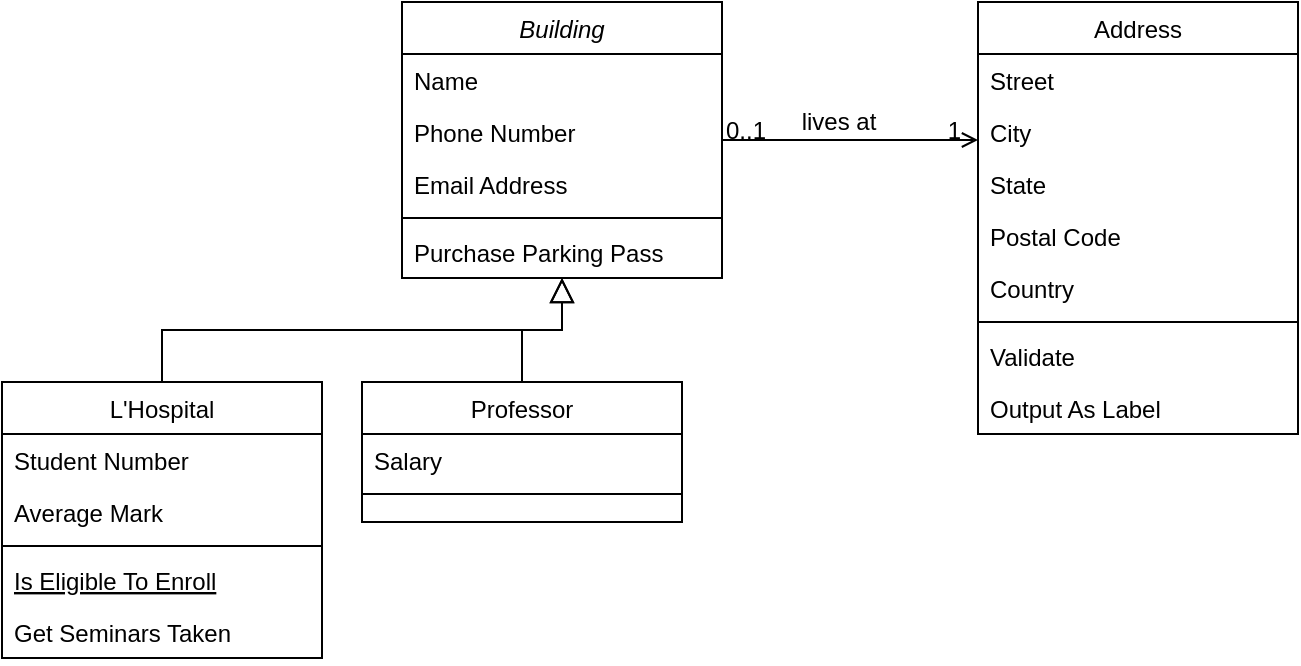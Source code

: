 <mxfile version="21.0.6" type="device" pages="2"><diagram id="C5RBs43oDa-KdzZeNtuy" name="Page-1"><mxGraphModel dx="1050" dy="541" grid="1" gridSize="10" guides="1" tooltips="1" connect="1" arrows="1" fold="1" page="1" pageScale="1" pageWidth="827" pageHeight="1169" math="0" shadow="0"><root><mxCell id="WIyWlLk6GJQsqaUBKTNV-0"/><mxCell id="WIyWlLk6GJQsqaUBKTNV-1" parent="WIyWlLk6GJQsqaUBKTNV-0"/><mxCell id="zkfFHV4jXpPFQw0GAbJ--0" value="Building" style="swimlane;fontStyle=2;align=center;verticalAlign=top;childLayout=stackLayout;horizontal=1;startSize=26;horizontalStack=0;resizeParent=1;resizeLast=0;collapsible=1;marginBottom=0;rounded=0;shadow=0;strokeWidth=1;" parent="WIyWlLk6GJQsqaUBKTNV-1" vertex="1"><mxGeometry x="220" y="120" width="160" height="138" as="geometry"><mxRectangle x="230" y="140" width="160" height="26" as="alternateBounds"/></mxGeometry></mxCell><mxCell id="zkfFHV4jXpPFQw0GAbJ--1" value="Name" style="text;align=left;verticalAlign=top;spacingLeft=4;spacingRight=4;overflow=hidden;rotatable=0;points=[[0,0.5],[1,0.5]];portConstraint=eastwest;" parent="zkfFHV4jXpPFQw0GAbJ--0" vertex="1"><mxGeometry y="26" width="160" height="26" as="geometry"/></mxCell><mxCell id="zkfFHV4jXpPFQw0GAbJ--2" value="Phone Number" style="text;align=left;verticalAlign=top;spacingLeft=4;spacingRight=4;overflow=hidden;rotatable=0;points=[[0,0.5],[1,0.5]];portConstraint=eastwest;rounded=0;shadow=0;html=0;" parent="zkfFHV4jXpPFQw0GAbJ--0" vertex="1"><mxGeometry y="52" width="160" height="26" as="geometry"/></mxCell><mxCell id="zkfFHV4jXpPFQw0GAbJ--3" value="Email Address" style="text;align=left;verticalAlign=top;spacingLeft=4;spacingRight=4;overflow=hidden;rotatable=0;points=[[0,0.5],[1,0.5]];portConstraint=eastwest;rounded=0;shadow=0;html=0;" parent="zkfFHV4jXpPFQw0GAbJ--0" vertex="1"><mxGeometry y="78" width="160" height="26" as="geometry"/></mxCell><mxCell id="zkfFHV4jXpPFQw0GAbJ--4" value="" style="line;html=1;strokeWidth=1;align=left;verticalAlign=middle;spacingTop=-1;spacingLeft=3;spacingRight=3;rotatable=0;labelPosition=right;points=[];portConstraint=eastwest;" parent="zkfFHV4jXpPFQw0GAbJ--0" vertex="1"><mxGeometry y="104" width="160" height="8" as="geometry"/></mxCell><mxCell id="zkfFHV4jXpPFQw0GAbJ--5" value="Purchase Parking Pass" style="text;align=left;verticalAlign=top;spacingLeft=4;spacingRight=4;overflow=hidden;rotatable=0;points=[[0,0.5],[1,0.5]];portConstraint=eastwest;" parent="zkfFHV4jXpPFQw0GAbJ--0" vertex="1"><mxGeometry y="112" width="160" height="26" as="geometry"/></mxCell><mxCell id="zkfFHV4jXpPFQw0GAbJ--6" value="L'Hospital" style="swimlane;fontStyle=0;align=center;verticalAlign=top;childLayout=stackLayout;horizontal=1;startSize=26;horizontalStack=0;resizeParent=1;resizeLast=0;collapsible=1;marginBottom=0;rounded=0;shadow=0;strokeWidth=1;" parent="WIyWlLk6GJQsqaUBKTNV-1" vertex="1"><mxGeometry x="20" y="310" width="160" height="138" as="geometry"><mxRectangle x="130" y="380" width="160" height="26" as="alternateBounds"/></mxGeometry></mxCell><mxCell id="zkfFHV4jXpPFQw0GAbJ--7" value="Student Number" style="text;align=left;verticalAlign=top;spacingLeft=4;spacingRight=4;overflow=hidden;rotatable=0;points=[[0,0.5],[1,0.5]];portConstraint=eastwest;" parent="zkfFHV4jXpPFQw0GAbJ--6" vertex="1"><mxGeometry y="26" width="160" height="26" as="geometry"/></mxCell><mxCell id="zkfFHV4jXpPFQw0GAbJ--8" value="Average Mark" style="text;align=left;verticalAlign=top;spacingLeft=4;spacingRight=4;overflow=hidden;rotatable=0;points=[[0,0.5],[1,0.5]];portConstraint=eastwest;rounded=0;shadow=0;html=0;" parent="zkfFHV4jXpPFQw0GAbJ--6" vertex="1"><mxGeometry y="52" width="160" height="26" as="geometry"/></mxCell><mxCell id="zkfFHV4jXpPFQw0GAbJ--9" value="" style="line;html=1;strokeWidth=1;align=left;verticalAlign=middle;spacingTop=-1;spacingLeft=3;spacingRight=3;rotatable=0;labelPosition=right;points=[];portConstraint=eastwest;" parent="zkfFHV4jXpPFQw0GAbJ--6" vertex="1"><mxGeometry y="78" width="160" height="8" as="geometry"/></mxCell><mxCell id="zkfFHV4jXpPFQw0GAbJ--10" value="Is Eligible To Enroll" style="text;align=left;verticalAlign=top;spacingLeft=4;spacingRight=4;overflow=hidden;rotatable=0;points=[[0,0.5],[1,0.5]];portConstraint=eastwest;fontStyle=4" parent="zkfFHV4jXpPFQw0GAbJ--6" vertex="1"><mxGeometry y="86" width="160" height="26" as="geometry"/></mxCell><mxCell id="zkfFHV4jXpPFQw0GAbJ--11" value="Get Seminars Taken" style="text;align=left;verticalAlign=top;spacingLeft=4;spacingRight=4;overflow=hidden;rotatable=0;points=[[0,0.5],[1,0.5]];portConstraint=eastwest;" parent="zkfFHV4jXpPFQw0GAbJ--6" vertex="1"><mxGeometry y="112" width="160" height="26" as="geometry"/></mxCell><mxCell id="zkfFHV4jXpPFQw0GAbJ--12" value="" style="endArrow=block;endSize=10;endFill=0;shadow=0;strokeWidth=1;rounded=0;edgeStyle=elbowEdgeStyle;elbow=vertical;" parent="WIyWlLk6GJQsqaUBKTNV-1" source="zkfFHV4jXpPFQw0GAbJ--6" target="zkfFHV4jXpPFQw0GAbJ--0" edge="1"><mxGeometry width="160" relative="1" as="geometry"><mxPoint x="200" y="203" as="sourcePoint"/><mxPoint x="200" y="203" as="targetPoint"/></mxGeometry></mxCell><mxCell id="zkfFHV4jXpPFQw0GAbJ--13" value="Professor" style="swimlane;fontStyle=0;align=center;verticalAlign=top;childLayout=stackLayout;horizontal=1;startSize=26;horizontalStack=0;resizeParent=1;resizeLast=0;collapsible=1;marginBottom=0;rounded=0;shadow=0;strokeWidth=1;" parent="WIyWlLk6GJQsqaUBKTNV-1" vertex="1"><mxGeometry x="200" y="310" width="160" height="70" as="geometry"><mxRectangle x="340" y="380" width="170" height="26" as="alternateBounds"/></mxGeometry></mxCell><mxCell id="zkfFHV4jXpPFQw0GAbJ--14" value="Salary" style="text;align=left;verticalAlign=top;spacingLeft=4;spacingRight=4;overflow=hidden;rotatable=0;points=[[0,0.5],[1,0.5]];portConstraint=eastwest;" parent="zkfFHV4jXpPFQw0GAbJ--13" vertex="1"><mxGeometry y="26" width="160" height="26" as="geometry"/></mxCell><mxCell id="zkfFHV4jXpPFQw0GAbJ--15" value="" style="line;html=1;strokeWidth=1;align=left;verticalAlign=middle;spacingTop=-1;spacingLeft=3;spacingRight=3;rotatable=0;labelPosition=right;points=[];portConstraint=eastwest;" parent="zkfFHV4jXpPFQw0GAbJ--13" vertex="1"><mxGeometry y="52" width="160" height="8" as="geometry"/></mxCell><mxCell id="zkfFHV4jXpPFQw0GAbJ--16" value="" style="endArrow=block;endSize=10;endFill=0;shadow=0;strokeWidth=1;rounded=0;edgeStyle=elbowEdgeStyle;elbow=vertical;" parent="WIyWlLk6GJQsqaUBKTNV-1" source="zkfFHV4jXpPFQw0GAbJ--13" target="zkfFHV4jXpPFQw0GAbJ--0" edge="1"><mxGeometry width="160" relative="1" as="geometry"><mxPoint x="210" y="373" as="sourcePoint"/><mxPoint x="310" y="271" as="targetPoint"/></mxGeometry></mxCell><mxCell id="zkfFHV4jXpPFQw0GAbJ--17" value="Address" style="swimlane;fontStyle=0;align=center;verticalAlign=top;childLayout=stackLayout;horizontal=1;startSize=26;horizontalStack=0;resizeParent=1;resizeLast=0;collapsible=1;marginBottom=0;rounded=0;shadow=0;strokeWidth=1;" parent="WIyWlLk6GJQsqaUBKTNV-1" vertex="1"><mxGeometry x="508" y="120" width="160" height="216" as="geometry"><mxRectangle x="550" y="140" width="160" height="26" as="alternateBounds"/></mxGeometry></mxCell><mxCell id="zkfFHV4jXpPFQw0GAbJ--18" value="Street" style="text;align=left;verticalAlign=top;spacingLeft=4;spacingRight=4;overflow=hidden;rotatable=0;points=[[0,0.5],[1,0.5]];portConstraint=eastwest;" parent="zkfFHV4jXpPFQw0GAbJ--17" vertex="1"><mxGeometry y="26" width="160" height="26" as="geometry"/></mxCell><mxCell id="zkfFHV4jXpPFQw0GAbJ--19" value="City" style="text;align=left;verticalAlign=top;spacingLeft=4;spacingRight=4;overflow=hidden;rotatable=0;points=[[0,0.5],[1,0.5]];portConstraint=eastwest;rounded=0;shadow=0;html=0;" parent="zkfFHV4jXpPFQw0GAbJ--17" vertex="1"><mxGeometry y="52" width="160" height="26" as="geometry"/></mxCell><mxCell id="zkfFHV4jXpPFQw0GAbJ--20" value="State" style="text;align=left;verticalAlign=top;spacingLeft=4;spacingRight=4;overflow=hidden;rotatable=0;points=[[0,0.5],[1,0.5]];portConstraint=eastwest;rounded=0;shadow=0;html=0;" parent="zkfFHV4jXpPFQw0GAbJ--17" vertex="1"><mxGeometry y="78" width="160" height="26" as="geometry"/></mxCell><mxCell id="zkfFHV4jXpPFQw0GAbJ--21" value="Postal Code" style="text;align=left;verticalAlign=top;spacingLeft=4;spacingRight=4;overflow=hidden;rotatable=0;points=[[0,0.5],[1,0.5]];portConstraint=eastwest;rounded=0;shadow=0;html=0;" parent="zkfFHV4jXpPFQw0GAbJ--17" vertex="1"><mxGeometry y="104" width="160" height="26" as="geometry"/></mxCell><mxCell id="zkfFHV4jXpPFQw0GAbJ--22" value="Country" style="text;align=left;verticalAlign=top;spacingLeft=4;spacingRight=4;overflow=hidden;rotatable=0;points=[[0,0.5],[1,0.5]];portConstraint=eastwest;rounded=0;shadow=0;html=0;" parent="zkfFHV4jXpPFQw0GAbJ--17" vertex="1"><mxGeometry y="130" width="160" height="26" as="geometry"/></mxCell><mxCell id="zkfFHV4jXpPFQw0GAbJ--23" value="" style="line;html=1;strokeWidth=1;align=left;verticalAlign=middle;spacingTop=-1;spacingLeft=3;spacingRight=3;rotatable=0;labelPosition=right;points=[];portConstraint=eastwest;" parent="zkfFHV4jXpPFQw0GAbJ--17" vertex="1"><mxGeometry y="156" width="160" height="8" as="geometry"/></mxCell><mxCell id="zkfFHV4jXpPFQw0GAbJ--24" value="Validate" style="text;align=left;verticalAlign=top;spacingLeft=4;spacingRight=4;overflow=hidden;rotatable=0;points=[[0,0.5],[1,0.5]];portConstraint=eastwest;" parent="zkfFHV4jXpPFQw0GAbJ--17" vertex="1"><mxGeometry y="164" width="160" height="26" as="geometry"/></mxCell><mxCell id="zkfFHV4jXpPFQw0GAbJ--25" value="Output As Label" style="text;align=left;verticalAlign=top;spacingLeft=4;spacingRight=4;overflow=hidden;rotatable=0;points=[[0,0.5],[1,0.5]];portConstraint=eastwest;" parent="zkfFHV4jXpPFQw0GAbJ--17" vertex="1"><mxGeometry y="190" width="160" height="26" as="geometry"/></mxCell><mxCell id="zkfFHV4jXpPFQw0GAbJ--26" value="" style="endArrow=open;shadow=0;strokeWidth=1;rounded=0;endFill=1;edgeStyle=elbowEdgeStyle;elbow=vertical;" parent="WIyWlLk6GJQsqaUBKTNV-1" source="zkfFHV4jXpPFQw0GAbJ--0" target="zkfFHV4jXpPFQw0GAbJ--17" edge="1"><mxGeometry x="0.5" y="41" relative="1" as="geometry"><mxPoint x="380" y="192" as="sourcePoint"/><mxPoint x="540" y="192" as="targetPoint"/><mxPoint x="-40" y="32" as="offset"/></mxGeometry></mxCell><mxCell id="zkfFHV4jXpPFQw0GAbJ--27" value="0..1" style="resizable=0;align=left;verticalAlign=bottom;labelBackgroundColor=none;fontSize=12;" parent="zkfFHV4jXpPFQw0GAbJ--26" connectable="0" vertex="1"><mxGeometry x="-1" relative="1" as="geometry"><mxPoint y="4" as="offset"/></mxGeometry></mxCell><mxCell id="zkfFHV4jXpPFQw0GAbJ--28" value="1" style="resizable=0;align=right;verticalAlign=bottom;labelBackgroundColor=none;fontSize=12;" parent="zkfFHV4jXpPFQw0GAbJ--26" connectable="0" vertex="1"><mxGeometry x="1" relative="1" as="geometry"><mxPoint x="-7" y="4" as="offset"/></mxGeometry></mxCell><mxCell id="zkfFHV4jXpPFQw0GAbJ--29" value="lives at" style="text;html=1;resizable=0;points=[];;align=center;verticalAlign=middle;labelBackgroundColor=none;rounded=0;shadow=0;strokeWidth=1;fontSize=12;" parent="zkfFHV4jXpPFQw0GAbJ--26" vertex="1" connectable="0"><mxGeometry x="0.5" y="49" relative="1" as="geometry"><mxPoint x="-38" y="40" as="offset"/></mxGeometry></mxCell></root></mxGraphModel></diagram><diagram id="fss9pFxWL22qBwUUgRN3" name="Page-2"><mxGraphModel dx="1748" dy="1152" grid="1" gridSize="10" guides="1" tooltips="1" connect="1" arrows="1" fold="1" page="1" pageScale="1" pageWidth="827" pageHeight="1169" math="0" shadow="0"><root><mxCell id="0"/><mxCell id="1" parent="0"/><mxCell id="h9r_pUe-tLu1T0fqSHc3-11" style="edgeStyle=orthogonalEdgeStyle;rounded=0;orthogonalLoop=1;jettySize=auto;html=1;" parent="1" source="-L7mqNk4FeRtNYa2Rmyk-1" target="h9r_pUe-tLu1T0fqSHc3-12" edge="1"><mxGeometry relative="1" as="geometry"><mxPoint x="672" y="150" as="targetPoint"/></mxGeometry></mxCell><mxCell id="-L7mqNk4FeRtNYa2Rmyk-1" value="$Game_name Persistance" style="swimlane;fontStyle=0;childLayout=stackLayout;horizontal=1;startSize=30;horizontalStack=0;resizeParent=1;resizeParentMax=0;resizeLast=0;collapsible=1;marginBottom=0;whiteSpace=wrap;html=1;" parent="1" vertex="1"><mxGeometry x="517" y="15" width="310" height="90" as="geometry"/></mxCell><mxCell id="-L7mqNk4FeRtNYa2Rmyk-2" value="+loadGameState(file_path) :&amp;nbsp; List&amp;lt;GameObject&amp;gt;" style="text;strokeColor=none;fillColor=none;align=left;verticalAlign=middle;spacingLeft=4;spacingRight=4;overflow=hidden;points=[[0,0.5],[1,0.5]];portConstraint=eastwest;rotatable=0;whiteSpace=wrap;html=1;" parent="-L7mqNk4FeRtNYa2Rmyk-1" vertex="1"><mxGeometry y="30" width="310" height="30" as="geometry"/></mxCell><mxCell id="-L7mqNk4FeRtNYa2Rmyk-3" value="+saveGameState(file_path, List&amp;lt;GameObject&amp;gt;) : bool&amp;nbsp;" style="text;strokeColor=none;fillColor=none;align=left;verticalAlign=middle;spacingLeft=4;spacingRight=4;overflow=hidden;points=[[0,0.5],[1,0.5]];portConstraint=eastwest;rotatable=0;whiteSpace=wrap;html=1;" parent="-L7mqNk4FeRtNYa2Rmyk-1" vertex="1"><mxGeometry y="60" width="310" height="30" as="geometry"/></mxCell><mxCell id="h9r_pUe-tLu1T0fqSHc3-5" style="edgeStyle=orthogonalEdgeStyle;rounded=0;orthogonalLoop=1;jettySize=auto;html=1;entryX=0;entryY=0.5;entryDx=0;entryDy=0;" parent="1" source="h9r_pUe-tLu1T0fqSHc3-1" target="-L7mqNk4FeRtNYa2Rmyk-2" edge="1"><mxGeometry relative="1" as="geometry"/></mxCell><mxCell id="h9r_pUe-tLu1T0fqSHc3-1" value="model" style="swimlane;fontStyle=0;childLayout=stackLayout;horizontal=1;startSize=30;horizontalStack=0;resizeParent=1;resizeParentMax=0;resizeLast=0;collapsible=1;marginBottom=0;whiteSpace=wrap;html=1;" parent="1" vertex="1"><mxGeometry x="270" width="180" height="390" as="geometry"/></mxCell><mxCell id="h9r_pUe-tLu1T0fqSHc3-2" value="-Update()" style="text;strokeColor=none;fillColor=none;align=left;verticalAlign=middle;spacingLeft=4;spacingRight=4;overflow=hidden;points=[[0,0.5],[1,0.5]];portConstraint=eastwest;rotatable=0;whiteSpace=wrap;html=1;" parent="h9r_pUe-tLu1T0fqSHc3-1" vertex="1"><mxGeometry y="30" width="180" height="30" as="geometry"/></mxCell><mxCell id="h9r_pUe-tLu1T0fqSHc3-3" value="+Save()" style="text;strokeColor=none;fillColor=none;align=left;verticalAlign=middle;spacingLeft=4;spacingRight=4;overflow=hidden;points=[[0,0.5],[1,0.5]];portConstraint=eastwest;rotatable=0;whiteSpace=wrap;html=1;" parent="h9r_pUe-tLu1T0fqSHc3-1" vertex="1"><mxGeometry y="60" width="180" height="30" as="geometry"/></mxCell><mxCell id="h9r_pUe-tLu1T0fqSHc3-4" value="+Load()" style="text;strokeColor=none;fillColor=none;align=left;verticalAlign=middle;spacingLeft=4;spacingRight=4;overflow=hidden;points=[[0,0.5],[1,0.5]];portConstraint=eastwest;rotatable=0;whiteSpace=wrap;html=1;" parent="h9r_pUe-tLu1T0fqSHc3-1" vertex="1"><mxGeometry y="90" width="180" height="30" as="geometry"/></mxCell><mxCell id="5aPqKkNDORmcp1IuFp-V-2" value="+NewGame()" style="text;align=left;verticalAlign=middle;spacingLeft=4;spacingRight=4;overflow=hidden;points=[[0,0.5],[1,0.5]];portConstraint=eastwest;rotatable=0;whiteSpace=wrap;html=1;" vertex="1" parent="h9r_pUe-tLu1T0fqSHc3-1"><mxGeometry y="120" width="180" height="30" as="geometry"/></mxCell><mxCell id="5aPqKkNDORmcp1IuFp-V-3" value="+checkInfrastructure()" style="text;align=left;verticalAlign=middle;spacingLeft=4;spacingRight=4;overflow=hidden;points=[[0,0.5],[1,0.5]];portConstraint=eastwest;rotatable=0;whiteSpace=wrap;html=1;" vertex="1" parent="h9r_pUe-tLu1T0fqSHc3-1"><mxGeometry y="150" width="180" height="30" as="geometry"/></mxCell><mxCell id="5aPqKkNDORmcp1IuFp-V-4" value="+Build(enum)" style="text;align=left;verticalAlign=middle;spacingLeft=4;spacingRight=4;overflow=hidden;points=[[0,0.5],[1,0.5]];portConstraint=eastwest;rotatable=0;whiteSpace=wrap;html=1;" vertex="1" parent="h9r_pUe-tLu1T0fqSHc3-1"><mxGeometry y="180" width="180" height="30" as="geometry"/></mxCell><mxCell id="5aPqKkNDORmcp1IuFp-V-5" value="+causeCatastrophy()" style="text;align=left;verticalAlign=middle;spacingLeft=4;spacingRight=4;overflow=hidden;points=[[0,0.5],[1,0.5]];portConstraint=eastwest;rotatable=0;whiteSpace=wrap;html=1;" vertex="1" parent="h9r_pUe-tLu1T0fqSHc3-1"><mxGeometry y="210" width="180" height="30" as="geometry"/></mxCell><mxCell id="5aPqKkNDORmcp1IuFp-V-6" value="+manipulateTime(enum)" style="text;align=left;verticalAlign=middle;spacingLeft=4;spacingRight=4;overflow=hidden;points=[[0,0.5],[1,0.5]];portConstraint=eastwest;rotatable=0;whiteSpace=wrap;html=1;" vertex="1" parent="h9r_pUe-tLu1T0fqSHc3-1"><mxGeometry y="240" width="180" height="30" as="geometry"/></mxCell><mxCell id="5aPqKkNDORmcp1IuFp-V-7" value="+Demolition(x,y)" style="text;align=left;verticalAlign=middle;spacingLeft=4;spacingRight=4;overflow=hidden;points=[[0,0.5],[1,0.5]];portConstraint=eastwest;rotatable=0;whiteSpace=wrap;html=1;" vertex="1" parent="h9r_pUe-tLu1T0fqSHc3-1"><mxGeometry y="270" width="180" height="30" as="geometry"/></mxCell><mxCell id="5aPqKkNDORmcp1IuFp-V-9" value="+sendFireDepartment(Field)" style="text;strokeColor=none;fillColor=none;align=left;verticalAlign=middle;spacingLeft=4;spacingRight=4;overflow=hidden;points=[[0,0.5],[1,0.5]];portConstraint=eastwest;rotatable=0;whiteSpace=wrap;html=1;" vertex="1" parent="h9r_pUe-tLu1T0fqSHc3-1"><mxGeometry y="300" width="180" height="30" as="geometry"/></mxCell><mxCell id="5aPqKkNDORmcp1IuFp-V-13" value="+onClick(x,y)" style="text;strokeColor=none;fillColor=none;align=left;verticalAlign=middle;spacingLeft=4;spacingRight=4;overflow=hidden;points=[[0,0.5],[1,0.5]];portConstraint=eastwest;rotatable=0;whiteSpace=wrap;html=1;" vertex="1" parent="h9r_pUe-tLu1T0fqSHc3-1"><mxGeometry y="330" width="180" height="30" as="geometry"/></mxCell><mxCell id="5aPqKkNDORmcp1IuFp-V-42" value="+Fields&amp;lt;GameObject&amp;gt;" style="text;strokeColor=none;fillColor=none;align=left;verticalAlign=middle;spacingLeft=4;spacingRight=4;overflow=hidden;points=[[0,0.5],[1,0.5]];portConstraint=eastwest;rotatable=0;whiteSpace=wrap;html=1;" vertex="1" parent="h9r_pUe-tLu1T0fqSHc3-1"><mxGeometry y="360" width="180" height="30" as="geometry"/></mxCell><mxCell id="h9r_pUe-tLu1T0fqSHc3-10" style="edgeStyle=orthogonalEdgeStyle;rounded=0;orthogonalLoop=1;jettySize=auto;html=1;entryX=0;entryY=0.013;entryDx=0;entryDy=0;entryPerimeter=0;" parent="1" source="h9r_pUe-tLu1T0fqSHc3-6" target="h9r_pUe-tLu1T0fqSHc3-3" edge="1"><mxGeometry relative="1" as="geometry"><Array as="points"><mxPoint x="240" y="60"/><mxPoint x="240" y="60"/></Array></mxGeometry></mxCell><mxCell id="h9r_pUe-tLu1T0fqSHc3-6" value="view" style="swimlane;fontStyle=0;childLayout=stackLayout;horizontal=1;startSize=30;horizontalStack=0;resizeParent=1;resizeParentMax=0;resizeLast=0;collapsible=1;marginBottom=0;whiteSpace=wrap;html=1;" parent="1" vertex="1"><mxGeometry width="140" height="90" as="geometry"/></mxCell><mxCell id="h9r_pUe-tLu1T0fqSHc3-7" value="+render()" style="text;strokeColor=none;fillColor=none;align=left;verticalAlign=middle;spacingLeft=4;spacingRight=4;overflow=hidden;points=[[0,0.5],[1,0.5]];portConstraint=eastwest;rotatable=0;whiteSpace=wrap;html=1;" parent="h9r_pUe-tLu1T0fqSHc3-6" vertex="1"><mxGeometry y="30" width="140" height="30" as="geometry"/></mxCell><mxCell id="h9r_pUe-tLu1T0fqSHc3-8" value="+gameLoop()" style="text;strokeColor=none;fillColor=none;align=left;verticalAlign=middle;spacingLeft=4;spacingRight=4;overflow=hidden;points=[[0,0.5],[1,0.5]];portConstraint=eastwest;rotatable=0;whiteSpace=wrap;html=1;" parent="h9r_pUe-tLu1T0fqSHc3-6" vertex="1"><mxGeometry y="60" width="140" height="30" as="geometry"/></mxCell><mxCell id="h9r_pUe-tLu1T0fqSHc3-12" value="GameObject" style="swimlane;fontStyle=0;childLayout=stackLayout;horizontal=1;startSize=30;horizontalStack=0;resizeParent=1;resizeParentMax=0;resizeLast=0;collapsible=1;marginBottom=0;whiteSpace=wrap;html=1;" parent="1" vertex="1"><mxGeometry x="602" y="160" width="140" height="60" as="geometry"><mxRectangle x="602" y="160" width="110" height="30" as="alternateBounds"/></mxGeometry></mxCell><mxCell id="h9r_pUe-tLu1T0fqSHc3-13" value="+ toString():String" style="text;strokeColor=none;fillColor=none;align=left;verticalAlign=middle;spacingLeft=4;spacingRight=4;overflow=hidden;points=[[0,0.5],[1,0.5]];portConstraint=eastwest;rotatable=0;whiteSpace=wrap;html=1;" parent="h9r_pUe-tLu1T0fqSHc3-12" vertex="1"><mxGeometry y="30" width="140" height="30" as="geometry"/></mxCell><mxCell id="h9r_pUe-tLu1T0fqSHc3-16" value="&lt;i&gt;&amp;lt;&amp;lt;imports&amp;gt;&amp;gt;&lt;/i&gt;" style="text;html=1;strokeColor=none;fillColor=none;align=center;verticalAlign=middle;whiteSpace=wrap;rounded=0;" parent="1" vertex="1"><mxGeometry x="450" y="30" width="60" height="30" as="geometry"/></mxCell><mxCell id="h9r_pUe-tLu1T0fqSHc3-17" value="&lt;i&gt;&amp;lt;&amp;lt;imports&amp;gt;&amp;gt;&lt;/i&gt;" style="text;html=1;strokeColor=none;fillColor=none;align=center;verticalAlign=middle;whiteSpace=wrap;rounded=0;" parent="1" vertex="1"><mxGeometry x="170" y="30" width="60" height="30" as="geometry"/></mxCell><mxCell id="5aPqKkNDORmcp1IuFp-V-50" style="edgeStyle=orthogonalEdgeStyle;rounded=0;orthogonalLoop=1;jettySize=auto;html=1;" edge="1" parent="1" source="h9r_pUe-tLu1T0fqSHc3-19" target="5aPqKkNDORmcp1IuFp-V-51"><mxGeometry relative="1" as="geometry"><mxPoint x="610" y="450.0" as="targetPoint"/></mxGeometry></mxCell><mxCell id="5aPqKkNDORmcp1IuFp-V-96" style="edgeStyle=orthogonalEdgeStyle;rounded=0;orthogonalLoop=1;jettySize=auto;html=1;" edge="1" parent="1" source="h9r_pUe-tLu1T0fqSHc3-19" target="5aPqKkNDORmcp1IuFp-V-97"><mxGeometry relative="1" as="geometry"><mxPoint x="320" y="440" as="targetPoint"/><Array as="points"><mxPoint x="480" y="315"/><mxPoint x="480" y="440"/></Array></mxGeometry></mxCell><mxCell id="h9r_pUe-tLu1T0fqSHc3-19" value="Fields" style="swimlane;fontStyle=0;childLayout=stackLayout;horizontal=1;startSize=30;horizontalStack=0;resizeParent=1;resizeParentMax=0;resizeLast=0;collapsible=1;marginBottom=0;whiteSpace=wrap;html=1;" parent="1" vertex="1"><mxGeometry x="540" y="240" width="140" height="150" as="geometry"><mxRectangle x="590" y="240" width="70" height="30" as="alternateBounds"/></mxGeometry></mxCell><mxCell id="h9r_pUe-tLu1T0fqSHc3-20" value="+id" style="text;strokeColor=none;fillColor=none;align=left;verticalAlign=middle;spacingLeft=4;spacingRight=4;overflow=hidden;points=[[0,0.5],[1,0.5]];portConstraint=eastwest;rotatable=0;whiteSpace=wrap;html=1;" parent="h9r_pUe-tLu1T0fqSHc3-19" vertex="1"><mxGeometry y="30" width="140" height="30" as="geometry"/></mxCell><mxCell id="h9r_pUe-tLu1T0fqSHc3-21" value="+location" style="text;strokeColor=none;fillColor=none;align=left;verticalAlign=middle;spacingLeft=4;spacingRight=4;overflow=hidden;points=[[0,0.5],[1,0.5]];portConstraint=eastwest;rotatable=0;whiteSpace=wrap;html=1;" parent="h9r_pUe-tLu1T0fqSHc3-19" vertex="1"><mxGeometry y="60" width="140" height="30" as="geometry"/></mxCell><mxCell id="h9r_pUe-tLu1T0fqSHc3-22" value="+size" style="text;strokeColor=none;fillColor=none;align=left;verticalAlign=middle;spacingLeft=4;spacingRight=4;overflow=hidden;points=[[0,0.5],[1,0.5]];portConstraint=eastwest;rotatable=0;whiteSpace=wrap;html=1;" parent="h9r_pUe-tLu1T0fqSHc3-19" vertex="1"><mxGeometry y="90" width="140" height="30" as="geometry"/></mxCell><mxCell id="5aPqKkNDORmcp1IuFp-V-1" value="+toString():String" style="text;strokeColor=none;fillColor=none;align=left;verticalAlign=middle;spacingLeft=4;spacingRight=4;overflow=hidden;points=[[0,0.5],[1,0.5]];portConstraint=eastwest;rotatable=0;whiteSpace=wrap;html=1;" vertex="1" parent="h9r_pUe-tLu1T0fqSHc3-19"><mxGeometry y="120" width="140" height="30" as="geometry"/></mxCell><mxCell id="h9r_pUe-tLu1T0fqSHc3-24" value="Stat" style="swimlane;fontStyle=0;childLayout=stackLayout;horizontal=1;startSize=30;horizontalStack=0;resizeParent=1;resizeParentMax=0;resizeLast=0;collapsible=1;marginBottom=0;whiteSpace=wrap;html=1;" parent="1" vertex="1"><mxGeometry x="687" y="270.0" width="140" height="120" as="geometry"><mxRectangle x="742" y="260.0" width="60" height="30" as="alternateBounds"/></mxGeometry></mxCell><mxCell id="h9r_pUe-tLu1T0fqSHc3-25" value="+date" style="text;strokeColor=none;fillColor=none;align=left;verticalAlign=middle;spacingLeft=4;spacingRight=4;overflow=hidden;points=[[0,0.5],[1,0.5]];portConstraint=eastwest;rotatable=0;whiteSpace=wrap;html=1;" parent="h9r_pUe-tLu1T0fqSHc3-24" vertex="1"><mxGeometry y="30" width="140" height="30" as="geometry"/></mxCell><mxCell id="h9r_pUe-tLu1T0fqSHc3-26" value="+finantial_state" style="text;strokeColor=none;fillColor=none;align=left;verticalAlign=middle;spacingLeft=4;spacingRight=4;overflow=hidden;points=[[0,0.5],[1,0.5]];portConstraint=eastwest;rotatable=0;whiteSpace=wrap;html=1;" parent="h9r_pUe-tLu1T0fqSHc3-24" vertex="1"><mxGeometry y="60" width="140" height="30" as="geometry"/></mxCell><mxCell id="h9r_pUe-tLu1T0fqSHc3-27" value="+toString():String" style="text;strokeColor=none;fillColor=none;align=left;verticalAlign=middle;spacingLeft=4;spacingRight=4;overflow=hidden;points=[[0,0.5],[1,0.5]];portConstraint=eastwest;rotatable=0;whiteSpace=wrap;html=1;" parent="h9r_pUe-tLu1T0fqSHc3-24" vertex="1"><mxGeometry y="90" width="140" height="30" as="geometry"/></mxCell><mxCell id="h9r_pUe-tLu1T0fqSHc3-23" style="edgeStyle=orthogonalEdgeStyle;rounded=0;orthogonalLoop=1;jettySize=auto;html=1;endArrow=blockThin;endFill=1;entryX=1.031;entryY=0.156;entryDx=0;entryDy=0;entryPerimeter=0;exitX=0.5;exitY=0;exitDx=0;exitDy=0;" parent="1" source="h9r_pUe-tLu1T0fqSHc3-24" target="h9r_pUe-tLu1T0fqSHc3-13" edge="1"><mxGeometry relative="1" as="geometry"><mxPoint x="744.38" y="218.68" as="targetPoint"/><mxPoint x="780" y="300" as="sourcePoint"/></mxGeometry></mxCell><mxCell id="h9r_pUe-tLu1T0fqSHc3-18" style="edgeStyle=orthogonalEdgeStyle;rounded=0;orthogonalLoop=1;jettySize=auto;html=1;endArrow=block;endFill=1;exitX=0.25;exitY=0;exitDx=0;exitDy=0;entryX=-0.002;entryY=0.156;entryDx=0;entryDy=0;entryPerimeter=0;" parent="1" source="h9r_pUe-tLu1T0fqSHc3-19" target="h9r_pUe-tLu1T0fqSHc3-13" edge="1"><mxGeometry relative="1" as="geometry"><mxPoint x="603.68" y="223.99" as="targetPoint"/><Array as="points"><mxPoint x="625" y="230"/><mxPoint x="600" y="230"/><mxPoint x="600" y="210"/><mxPoint x="590" y="210"/><mxPoint x="590" y="195"/></Array></mxGeometry></mxCell><mxCell id="5aPqKkNDORmcp1IuFp-V-16" value="checkLights()&lt;br&gt;checkRoads()" style="html=1;whiteSpace=wrap;fillColor=#fff2cc;strokeColor=#d6b656;" vertex="1" parent="1"><mxGeometry x="120" y="140" width="110" height="50" as="geometry"/></mxCell><mxCell id="5aPqKkNDORmcp1IuFp-V-15" style="edgeStyle=orthogonalEdgeStyle;rounded=0;orthogonalLoop=1;jettySize=auto;html=1;" edge="1" parent="1" source="5aPqKkNDORmcp1IuFp-V-3" target="5aPqKkNDORmcp1IuFp-V-16"><mxGeometry relative="1" as="geometry"><mxPoint x="160" y="220" as="targetPoint"/></mxGeometry></mxCell><mxCell id="5aPqKkNDORmcp1IuFp-V-20" value="floatingWindow" style="swimlane;fontStyle=0;childLayout=stackLayout;horizontal=1;startSize=26;fillColor=none;horizontalStack=0;resizeParent=1;resizeParentMax=0;resizeLast=0;collapsible=1;marginBottom=0;whiteSpace=wrap;html=1;" vertex="1" parent="1"><mxGeometry x="105" y="286" width="140" height="130" as="geometry"/></mxCell><mxCell id="5aPqKkNDORmcp1IuFp-V-21" value="+terminateFire()" style="text;strokeColor=none;fillColor=none;align=left;verticalAlign=top;spacingLeft=4;spacingRight=4;overflow=hidden;rotatable=0;points=[[0,0.5],[1,0.5]];portConstraint=eastwest;whiteSpace=wrap;html=1;" vertex="1" parent="5aPqKkNDORmcp1IuFp-V-20"><mxGeometry y="26" width="140" height="26" as="geometry"/></mxCell><mxCell id="5aPqKkNDORmcp1IuFp-V-22" value="+upgradeField()" style="text;strokeColor=none;fillColor=none;align=left;verticalAlign=top;spacingLeft=4;spacingRight=4;overflow=hidden;rotatable=0;points=[[0,0.5],[1,0.5]];portConstraint=eastwest;whiteSpace=wrap;html=1;" vertex="1" parent="5aPqKkNDORmcp1IuFp-V-20"><mxGeometry y="52" width="140" height="26" as="geometry"/></mxCell><mxCell id="5aPqKkNDORmcp1IuFp-V-23" value="+Demolition(Field)" style="text;strokeColor=none;fillColor=none;align=left;verticalAlign=top;spacingLeft=4;spacingRight=4;overflow=hidden;rotatable=0;points=[[0,0.5],[1,0.5]];portConstraint=eastwest;whiteSpace=wrap;html=1;" vertex="1" parent="5aPqKkNDORmcp1IuFp-V-20"><mxGeometry y="78" width="140" height="26" as="geometry"/></mxCell><mxCell id="5aPqKkNDORmcp1IuFp-V-41" value="+id" style="text;align=left;verticalAlign=top;spacingLeft=4;spacingRight=4;overflow=hidden;rotatable=0;points=[[0,0.5],[1,0.5]];portConstraint=eastwest;whiteSpace=wrap;html=1;" vertex="1" parent="5aPqKkNDORmcp1IuFp-V-20"><mxGeometry y="104" width="140" height="26" as="geometry"/></mxCell><mxCell id="5aPqKkNDORmcp1IuFp-V-19" style="edgeStyle=orthogonalEdgeStyle;rounded=0;orthogonalLoop=1;jettySize=auto;html=1;" edge="1" parent="1" source="5aPqKkNDORmcp1IuFp-V-6" target="5aPqKkNDORmcp1IuFp-V-20"><mxGeometry relative="1" as="geometry"><mxPoint x="190" y="440" as="targetPoint"/></mxGeometry></mxCell><mxCell id="5aPqKkNDORmcp1IuFp-V-58" style="edgeStyle=orthogonalEdgeStyle;rounded=0;orthogonalLoop=1;jettySize=auto;html=1;exitX=0.5;exitY=1;exitDx=0;exitDy=0;" edge="1" parent="1" source="5aPqKkNDORmcp1IuFp-V-51" target="5aPqKkNDORmcp1IuFp-V-59"><mxGeometry relative="1" as="geometry"><mxPoint x="390" y="620" as="targetPoint"/><Array as="points"><mxPoint x="610" y="640"/><mxPoint x="290" y="640"/></Array></mxGeometry></mxCell><mxCell id="5aPqKkNDORmcp1IuFp-V-63" style="edgeStyle=orthogonalEdgeStyle;rounded=0;orthogonalLoop=1;jettySize=auto;html=1;" edge="1" parent="1" source="5aPqKkNDORmcp1IuFp-V-51" target="5aPqKkNDORmcp1IuFp-V-64"><mxGeometry relative="1" as="geometry"><mxPoint x="590" y="680" as="targetPoint"/><Array as="points"><mxPoint x="610" y="640"/><mxPoint x="520" y="640"/></Array></mxGeometry></mxCell><mxCell id="5aPqKkNDORmcp1IuFp-V-81" style="edgeStyle=orthogonalEdgeStyle;rounded=0;orthogonalLoop=1;jettySize=auto;html=1;" edge="1" parent="1" source="5aPqKkNDORmcp1IuFp-V-51" target="5aPqKkNDORmcp1IuFp-V-82"><mxGeometry relative="1" as="geometry"><mxPoint x="610.0" y="740" as="targetPoint"/></mxGeometry></mxCell><mxCell id="5aPqKkNDORmcp1IuFp-V-86" style="edgeStyle=orthogonalEdgeStyle;rounded=0;orthogonalLoop=1;jettySize=auto;html=1;" edge="1" parent="1" source="5aPqKkNDORmcp1IuFp-V-51" target="5aPqKkNDORmcp1IuFp-V-87"><mxGeometry relative="1" as="geometry"><mxPoint x="750" y="800" as="targetPoint"/></mxGeometry></mxCell><mxCell id="5aPqKkNDORmcp1IuFp-V-91" style="edgeStyle=orthogonalEdgeStyle;rounded=0;orthogonalLoop=1;jettySize=auto;html=1;" edge="1" parent="1" source="5aPqKkNDORmcp1IuFp-V-51" target="5aPqKkNDORmcp1IuFp-V-92"><mxGeometry relative="1" as="geometry"><mxPoint x="730.0" y="800" as="targetPoint"/></mxGeometry></mxCell><mxCell id="5aPqKkNDORmcp1IuFp-V-51" value="GameFields" style="swimlane;fontStyle=0;childLayout=stackLayout;horizontal=1;startSize=26;fillColor=none;horizontalStack=0;resizeParent=1;resizeParentMax=0;resizeLast=0;collapsible=1;marginBottom=0;whiteSpace=wrap;html=1;" vertex="1" parent="1"><mxGeometry x="530" y="416" width="170" height="208" as="geometry"/></mxCell><mxCell id="5aPqKkNDORmcp1IuFp-V-52" value="+hasElectricity:Bool" style="text;strokeColor=none;fillColor=none;align=left;verticalAlign=top;spacingLeft=4;spacingRight=4;overflow=hidden;rotatable=0;points=[[0,0.5],[1,0.5]];portConstraint=eastwest;whiteSpace=wrap;html=1;" vertex="1" parent="5aPqKkNDORmcp1IuFp-V-51"><mxGeometry y="26" width="170" height="26" as="geometry"/></mxCell><mxCell id="5aPqKkNDORmcp1IuFp-V-53" value="+isOnFire:Bool" style="text;strokeColor=none;fillColor=none;align=left;verticalAlign=top;spacingLeft=4;spacingRight=4;overflow=hidden;rotatable=0;points=[[0,0.5],[1,0.5]];portConstraint=eastwest;whiteSpace=wrap;html=1;" vertex="1" parent="5aPqKkNDORmcp1IuFp-V-51"><mxGeometry y="52" width="170" height="26" as="geometry"/></mxCell><mxCell id="5aPqKkNDORmcp1IuFp-V-54" value="+isConnectedToRoads:Bool" style="text;strokeColor=none;fillColor=none;align=left;verticalAlign=top;spacingLeft=4;spacingRight=4;overflow=hidden;rotatable=0;points=[[0,0.5],[1,0.5]];portConstraint=eastwest;whiteSpace=wrap;html=1;" vertex="1" parent="5aPqKkNDORmcp1IuFp-V-51"><mxGeometry y="78" width="170" height="26" as="geometry"/></mxCell><mxCell id="5aPqKkNDORmcp1IuFp-V-56" value="+isInhabited:Bool" style="text;strokeColor=none;fillColor=none;align=left;verticalAlign=top;spacingLeft=4;spacingRight=4;overflow=hidden;rotatable=0;points=[[0,0.5],[1,0.5]];portConstraint=eastwest;whiteSpace=wrap;html=1;" vertex="1" parent="5aPqKkNDORmcp1IuFp-V-51"><mxGeometry y="104" width="170" height="26" as="geometry"/></mxCell><mxCell id="5aPqKkNDORmcp1IuFp-V-57" value="+Level:int" style="text;strokeColor=none;fillColor=none;align=left;verticalAlign=top;spacingLeft=4;spacingRight=4;overflow=hidden;rotatable=0;points=[[0,0.5],[1,0.5]];portConstraint=eastwest;whiteSpace=wrap;html=1;" vertex="1" parent="5aPqKkNDORmcp1IuFp-V-51"><mxGeometry y="130" width="170" height="26" as="geometry"/></mxCell><mxCell id="5aPqKkNDORmcp1IuFp-V-75" value="+maintenanceCost : int&lt;br&gt;" style="text;strokeColor=none;fillColor=none;align=left;verticalAlign=top;spacingLeft=4;spacingRight=4;overflow=hidden;rotatable=0;points=[[0,0.5],[1,0.5]];portConstraint=eastwest;whiteSpace=wrap;html=1;" vertex="1" parent="5aPqKkNDORmcp1IuFp-V-51"><mxGeometry y="156" width="170" height="26" as="geometry"/></mxCell><mxCell id="5aPqKkNDORmcp1IuFp-V-102" value="+electricityConsumption():int" style="text;strokeColor=none;fillColor=none;align=left;verticalAlign=top;spacingLeft=4;spacingRight=4;overflow=hidden;rotatable=0;points=[[0,0.5],[1,0.5]];portConstraint=eastwest;whiteSpace=wrap;html=1;" vertex="1" parent="5aPqKkNDORmcp1IuFp-V-51"><mxGeometry y="182" width="170" height="26" as="geometry"/></mxCell><mxCell id="5aPqKkNDORmcp1IuFp-V-59" value="Residential Area" style="swimlane;fontStyle=0;childLayout=stackLayout;horizontal=1;startSize=26;fillColor=none;horizontalStack=0;resizeParent=1;resizeParentMax=0;resizeLast=0;collapsible=1;marginBottom=0;whiteSpace=wrap;html=1;" vertex="1" parent="1"><mxGeometry x="220" y="680" width="190" height="104" as="geometry"/></mxCell><mxCell id="5aPqKkNDORmcp1IuFp-V-60" value="+residents:int" style="text;strokeColor=none;fillColor=none;align=left;verticalAlign=top;spacingLeft=4;spacingRight=4;overflow=hidden;rotatable=0;points=[[0,0.5],[1,0.5]];portConstraint=eastwest;whiteSpace=wrap;html=1;" vertex="1" parent="5aPqKkNDORmcp1IuFp-V-59"><mxGeometry y="26" width="190" height="26" as="geometry"/></mxCell><mxCell id="5aPqKkNDORmcp1IuFp-V-61" value="+hasForest:Bool" style="text;strokeColor=none;fillColor=none;align=left;verticalAlign=top;spacingLeft=4;spacingRight=4;overflow=hidden;rotatable=0;points=[[0,0.5],[1,0.5]];portConstraint=eastwest;whiteSpace=wrap;html=1;" vertex="1" parent="5aPqKkNDORmcp1IuFp-V-59"><mxGeometry y="52" width="190" height="26" as="geometry"/></mxCell><mxCell id="5aPqKkNDORmcp1IuFp-V-62" value="+hasNeighbouringStadion:Bool&lt;br&gt;" style="text;strokeColor=none;fillColor=none;align=left;verticalAlign=top;spacingLeft=4;spacingRight=4;overflow=hidden;rotatable=0;points=[[0,0.5],[1,0.5]];portConstraint=eastwest;whiteSpace=wrap;html=1;" vertex="1" parent="5aPqKkNDORmcp1IuFp-V-59"><mxGeometry y="78" width="190" height="26" as="geometry"/></mxCell><mxCell id="5aPqKkNDORmcp1IuFp-V-64" value="Industrial Zone" style="swimlane;fontStyle=0;childLayout=stackLayout;horizontal=1;startSize=26;fillColor=none;horizontalStack=0;resizeParent=1;resizeParentMax=0;resizeLast=0;collapsible=1;marginBottom=0;whiteSpace=wrap;html=1;" vertex="1" parent="1"><mxGeometry x="450" y="680" width="140" height="52" as="geometry"/></mxCell><mxCell id="5aPqKkNDORmcp1IuFp-V-65" value="+profit, +workers" style="text;strokeColor=none;fillColor=none;align=left;verticalAlign=top;spacingLeft=4;spacingRight=4;overflow=hidden;rotatable=0;points=[[0,0.5],[1,0.5]];portConstraint=eastwest;whiteSpace=wrap;html=1;" vertex="1" parent="5aPqKkNDORmcp1IuFp-V-64"><mxGeometry y="26" width="140" height="26" as="geometry"/></mxCell><mxCell id="5aPqKkNDORmcp1IuFp-V-69" value="Entertainment zone?" style="swimlane;fontStyle=0;childLayout=stackLayout;horizontal=1;startSize=26;fillColor=none;horizontalStack=0;resizeParent=1;resizeParentMax=0;resizeLast=0;collapsible=1;marginBottom=0;whiteSpace=wrap;html=1;" vertex="1" parent="1"><mxGeometry x="660" y="680" width="140" height="52" as="geometry"/></mxCell><mxCell id="5aPqKkNDORmcp1IuFp-V-70" value="+profit, +workers" style="text;strokeColor=none;fillColor=none;align=left;verticalAlign=top;spacingLeft=4;spacingRight=4;overflow=hidden;rotatable=0;points=[[0,0.5],[1,0.5]];portConstraint=eastwest;whiteSpace=wrap;html=1;" vertex="1" parent="5aPqKkNDORmcp1IuFp-V-69"><mxGeometry y="26" width="140" height="26" as="geometry"/></mxCell><mxCell id="5aPqKkNDORmcp1IuFp-V-68" style="edgeStyle=orthogonalEdgeStyle;rounded=0;orthogonalLoop=1;jettySize=auto;html=1;" edge="1" parent="1" target="5aPqKkNDORmcp1IuFp-V-69"><mxGeometry relative="1" as="geometry"><mxPoint x="740" y="650" as="targetPoint"/><mxPoint x="610" y="630" as="sourcePoint"/><Array as="points"><mxPoint x="610" y="640"/><mxPoint x="730" y="640"/></Array></mxGeometry></mxCell><mxCell id="5aPqKkNDORmcp1IuFp-V-77" value="Forest" style="swimlane;fontStyle=0;childLayout=stackLayout;horizontal=1;startSize=26;fillColor=none;horizontalStack=0;resizeParent=1;resizeParentMax=0;resizeLast=0;collapsible=1;marginBottom=0;whiteSpace=wrap;html=1;" vertex="1" parent="1"><mxGeometry x="70" y="680" width="140" height="78" as="geometry"/></mxCell><mxCell id="5aPqKkNDORmcp1IuFp-V-78" value="+age:int" style="text;strokeColor=none;fillColor=none;align=left;verticalAlign=top;spacingLeft=4;spacingRight=4;overflow=hidden;rotatable=0;points=[[0,0.5],[1,0.5]];portConstraint=eastwest;whiteSpace=wrap;html=1;" vertex="1" parent="5aPqKkNDORmcp1IuFp-V-77"><mxGeometry y="26" width="140" height="26" as="geometry"/></mxCell><mxCell id="5aPqKkNDORmcp1IuFp-V-101" value="+hasGrownOut:Bool" style="text;strokeColor=none;fillColor=none;align=left;verticalAlign=top;spacingLeft=4;spacingRight=4;overflow=hidden;rotatable=0;points=[[0,0.5],[1,0.5]];portConstraint=eastwest;whiteSpace=wrap;html=1;" vertex="1" parent="5aPqKkNDORmcp1IuFp-V-77"><mxGeometry y="52" width="140" height="26" as="geometry"/></mxCell><mxCell id="5aPqKkNDORmcp1IuFp-V-76" style="edgeStyle=orthogonalEdgeStyle;rounded=0;orthogonalLoop=1;jettySize=auto;html=1;" edge="1" parent="1" target="5aPqKkNDORmcp1IuFp-V-77"><mxGeometry relative="1" as="geometry"><mxPoint x="110" y="640" as="targetPoint"/><mxPoint x="610" y="630" as="sourcePoint"/><Array as="points"><mxPoint x="610" y="640"/><mxPoint x="140" y="640"/></Array></mxGeometry></mxCell><mxCell id="5aPqKkNDORmcp1IuFp-V-82" value="Stadium" style="swimlane;fontStyle=0;childLayout=stackLayout;horizontal=1;startSize=26;fillColor=none;horizontalStack=0;resizeParent=1;resizeParentMax=0;resizeLast=0;collapsible=1;marginBottom=0;whiteSpace=wrap;html=1;" vertex="1" parent="1"><mxGeometry x="540.0" y="760" width="140" height="104" as="geometry"/></mxCell><mxCell id="5aPqKkNDORmcp1IuFp-V-83" value="+ field: type" style="text;strokeColor=none;fillColor=none;align=left;verticalAlign=top;spacingLeft=4;spacingRight=4;overflow=hidden;rotatable=0;points=[[0,0.5],[1,0.5]];portConstraint=eastwest;whiteSpace=wrap;html=1;" vertex="1" parent="5aPqKkNDORmcp1IuFp-V-82"><mxGeometry y="26" width="140" height="26" as="geometry"/></mxCell><mxCell id="5aPqKkNDORmcp1IuFp-V-84" value="+ field: type" style="text;strokeColor=none;fillColor=none;align=left;verticalAlign=top;spacingLeft=4;spacingRight=4;overflow=hidden;rotatable=0;points=[[0,0.5],[1,0.5]];portConstraint=eastwest;whiteSpace=wrap;html=1;" vertex="1" parent="5aPqKkNDORmcp1IuFp-V-82"><mxGeometry y="52" width="140" height="26" as="geometry"/></mxCell><mxCell id="5aPqKkNDORmcp1IuFp-V-85" value="+ field: type" style="text;strokeColor=none;fillColor=none;align=left;verticalAlign=top;spacingLeft=4;spacingRight=4;overflow=hidden;rotatable=0;points=[[0,0.5],[1,0.5]];portConstraint=eastwest;whiteSpace=wrap;html=1;" vertex="1" parent="5aPqKkNDORmcp1IuFp-V-82"><mxGeometry y="78" width="140" height="26" as="geometry"/></mxCell><mxCell id="5aPqKkNDORmcp1IuFp-V-87" value="Fire Department" style="swimlane;fontStyle=0;childLayout=stackLayout;horizontal=1;startSize=26;fillColor=none;horizontalStack=0;resizeParent=1;resizeParentMax=0;resizeLast=0;collapsible=1;marginBottom=0;whiteSpace=wrap;html=1;" vertex="1" parent="1"><mxGeometry x="390" y="840" width="140" height="78" as="geometry"/></mxCell><mxCell id="5aPqKkNDORmcp1IuFp-V-88" value="+hasOpenCapacity:Bool" style="text;strokeColor=none;fillColor=none;align=left;verticalAlign=top;spacingLeft=4;spacingRight=4;overflow=hidden;rotatable=0;points=[[0,0.5],[1,0.5]];portConstraint=eastwest;whiteSpace=wrap;html=1;" vertex="1" parent="5aPqKkNDORmcp1IuFp-V-87"><mxGeometry y="26" width="140" height="26" as="geometry"/></mxCell><mxCell id="5aPqKkNDORmcp1IuFp-V-89" value="+radius:int" style="text;strokeColor=none;fillColor=none;align=left;verticalAlign=top;spacingLeft=4;spacingRight=4;overflow=hidden;rotatable=0;points=[[0,0.5],[1,0.5]];portConstraint=eastwest;whiteSpace=wrap;html=1;" vertex="1" parent="5aPqKkNDORmcp1IuFp-V-87"><mxGeometry y="52" width="140" height="26" as="geometry"/></mxCell><mxCell id="5aPqKkNDORmcp1IuFp-V-92" value="PowerPlant" style="swimlane;fontStyle=0;childLayout=stackLayout;horizontal=1;startSize=26;fillColor=none;horizontalStack=0;resizeParent=1;resizeParentMax=0;resizeLast=0;collapsible=1;marginBottom=0;whiteSpace=wrap;html=1;" vertex="1" parent="1"><mxGeometry x="687.0" y="790" width="140" height="52" as="geometry"/></mxCell><mxCell id="5aPqKkNDORmcp1IuFp-V-93" value="+capacity:int" style="text;strokeColor=none;fillColor=none;align=left;verticalAlign=top;spacingLeft=4;spacingRight=4;overflow=hidden;rotatable=0;points=[[0,0.5],[1,0.5]];portConstraint=eastwest;whiteSpace=wrap;html=1;" vertex="1" parent="5aPqKkNDORmcp1IuFp-V-92"><mxGeometry y="26" width="140" height="26" as="geometry"/></mxCell><mxCell id="5aPqKkNDORmcp1IuFp-V-97" value="Roads &amp;amp; Electric Poles" style="swimlane;fontStyle=0;childLayout=stackLayout;horizontal=1;startSize=26;fillColor=none;horizontalStack=0;resizeParent=1;resizeParentMax=0;resizeLast=0;collapsible=1;marginBottom=0;whiteSpace=wrap;html=1;" vertex="1" parent="1"><mxGeometry x="270" y="416" width="170" height="52" as="geometry"/></mxCell><mxCell id="5aPqKkNDORmcp1IuFp-V-98" value="+direction" style="text;strokeColor=none;fillColor=none;align=left;verticalAlign=top;spacingLeft=4;spacingRight=4;overflow=hidden;rotatable=0;points=[[0,0.5],[1,0.5]];portConstraint=eastwest;whiteSpace=wrap;html=1;" vertex="1" parent="5aPqKkNDORmcp1IuFp-V-97"><mxGeometry y="26" width="170" height="26" as="geometry"/></mxCell></root></mxGraphModel></diagram></mxfile>
